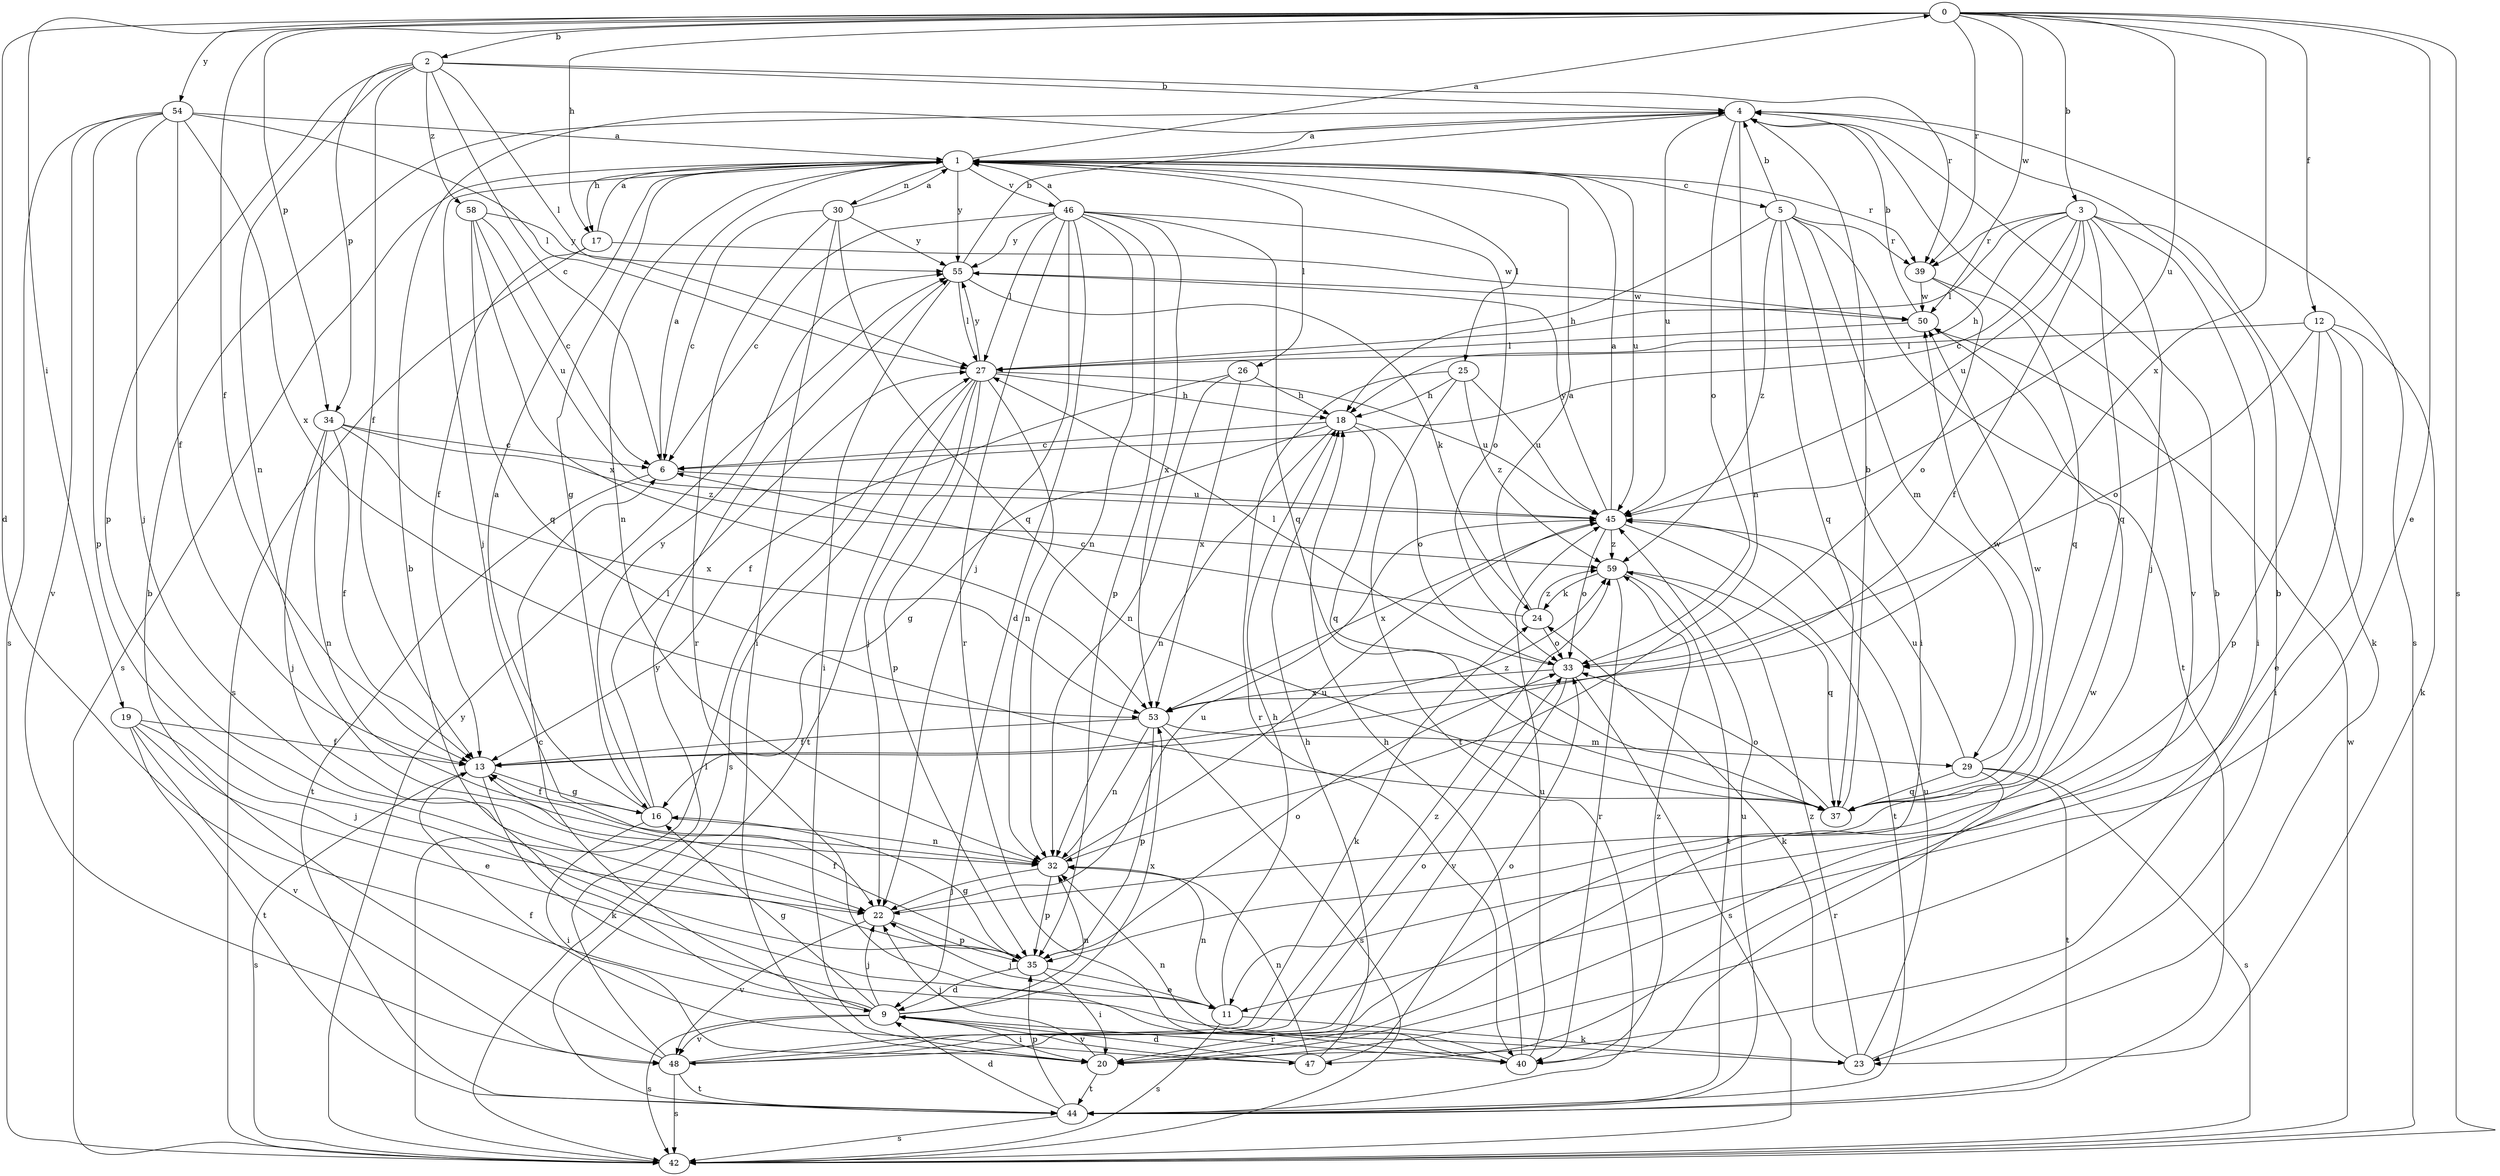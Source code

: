 strict digraph  {
0;
1;
2;
3;
4;
5;
6;
9;
11;
12;
13;
16;
17;
18;
19;
20;
22;
23;
24;
25;
26;
27;
29;
30;
32;
33;
34;
35;
37;
39;
40;
42;
44;
45;
46;
47;
48;
50;
53;
54;
55;
58;
59;
0 -> 2  [label=b];
0 -> 3  [label=b];
0 -> 9  [label=d];
0 -> 11  [label=e];
0 -> 12  [label=f];
0 -> 13  [label=f];
0 -> 17  [label=h];
0 -> 19  [label=i];
0 -> 34  [label=p];
0 -> 39  [label=r];
0 -> 42  [label=s];
0 -> 45  [label=u];
0 -> 50  [label=w];
0 -> 53  [label=x];
0 -> 54  [label=y];
1 -> 0  [label=a];
1 -> 5  [label=c];
1 -> 16  [label=g];
1 -> 17  [label=h];
1 -> 22  [label=j];
1 -> 25  [label=l];
1 -> 26  [label=l];
1 -> 30  [label=n];
1 -> 32  [label=n];
1 -> 39  [label=r];
1 -> 42  [label=s];
1 -> 45  [label=u];
1 -> 46  [label=v];
1 -> 55  [label=y];
2 -> 4  [label=b];
2 -> 6  [label=c];
2 -> 13  [label=f];
2 -> 27  [label=l];
2 -> 32  [label=n];
2 -> 34  [label=p];
2 -> 35  [label=p];
2 -> 39  [label=r];
2 -> 58  [label=z];
3 -> 6  [label=c];
3 -> 13  [label=f];
3 -> 18  [label=h];
3 -> 20  [label=i];
3 -> 22  [label=j];
3 -> 23  [label=k];
3 -> 27  [label=l];
3 -> 37  [label=q];
3 -> 39  [label=r];
3 -> 45  [label=u];
4 -> 1  [label=a];
4 -> 32  [label=n];
4 -> 33  [label=o];
4 -> 42  [label=s];
4 -> 45  [label=u];
4 -> 47  [label=v];
5 -> 4  [label=b];
5 -> 18  [label=h];
5 -> 20  [label=i];
5 -> 29  [label=m];
5 -> 37  [label=q];
5 -> 39  [label=r];
5 -> 44  [label=t];
5 -> 59  [label=z];
6 -> 1  [label=a];
6 -> 44  [label=t];
6 -> 45  [label=u];
9 -> 4  [label=b];
9 -> 6  [label=c];
9 -> 16  [label=g];
9 -> 20  [label=i];
9 -> 22  [label=j];
9 -> 32  [label=n];
9 -> 40  [label=r];
9 -> 42  [label=s];
9 -> 47  [label=v];
9 -> 48  [label=v];
9 -> 53  [label=x];
11 -> 18  [label=h];
11 -> 22  [label=j];
11 -> 23  [label=k];
11 -> 32  [label=n];
11 -> 42  [label=s];
12 -> 11  [label=e];
12 -> 20  [label=i];
12 -> 23  [label=k];
12 -> 27  [label=l];
12 -> 33  [label=o];
12 -> 35  [label=p];
13 -> 16  [label=g];
13 -> 23  [label=k];
13 -> 42  [label=s];
13 -> 59  [label=z];
16 -> 1  [label=a];
16 -> 13  [label=f];
16 -> 20  [label=i];
16 -> 27  [label=l];
16 -> 32  [label=n];
16 -> 55  [label=y];
17 -> 1  [label=a];
17 -> 13  [label=f];
17 -> 42  [label=s];
17 -> 50  [label=w];
18 -> 6  [label=c];
18 -> 16  [label=g];
18 -> 32  [label=n];
18 -> 33  [label=o];
18 -> 37  [label=q];
19 -> 11  [label=e];
19 -> 13  [label=f];
19 -> 22  [label=j];
19 -> 44  [label=t];
19 -> 48  [label=v];
20 -> 4  [label=b];
20 -> 22  [label=j];
20 -> 44  [label=t];
20 -> 50  [label=w];
22 -> 35  [label=p];
22 -> 45  [label=u];
22 -> 48  [label=v];
23 -> 4  [label=b];
23 -> 24  [label=k];
23 -> 45  [label=u];
23 -> 59  [label=z];
24 -> 1  [label=a];
24 -> 6  [label=c];
24 -> 33  [label=o];
24 -> 59  [label=z];
25 -> 18  [label=h];
25 -> 40  [label=r];
25 -> 44  [label=t];
25 -> 45  [label=u];
25 -> 59  [label=z];
26 -> 13  [label=f];
26 -> 18  [label=h];
26 -> 32  [label=n];
26 -> 53  [label=x];
27 -> 18  [label=h];
27 -> 22  [label=j];
27 -> 32  [label=n];
27 -> 35  [label=p];
27 -> 42  [label=s];
27 -> 44  [label=t];
27 -> 45  [label=u];
27 -> 55  [label=y];
29 -> 37  [label=q];
29 -> 40  [label=r];
29 -> 42  [label=s];
29 -> 44  [label=t];
29 -> 45  [label=u];
29 -> 50  [label=w];
30 -> 1  [label=a];
30 -> 6  [label=c];
30 -> 20  [label=i];
30 -> 37  [label=q];
30 -> 40  [label=r];
30 -> 55  [label=y];
32 -> 22  [label=j];
32 -> 35  [label=p];
32 -> 45  [label=u];
33 -> 27  [label=l];
33 -> 42  [label=s];
33 -> 48  [label=v];
33 -> 53  [label=x];
34 -> 6  [label=c];
34 -> 13  [label=f];
34 -> 22  [label=j];
34 -> 32  [label=n];
34 -> 53  [label=x];
34 -> 59  [label=z];
35 -> 9  [label=d];
35 -> 11  [label=e];
35 -> 13  [label=f];
35 -> 16  [label=g];
35 -> 20  [label=i];
35 -> 33  [label=o];
37 -> 4  [label=b];
37 -> 33  [label=o];
37 -> 50  [label=w];
39 -> 33  [label=o];
39 -> 37  [label=q];
39 -> 50  [label=w];
40 -> 18  [label=h];
40 -> 32  [label=n];
40 -> 45  [label=u];
40 -> 59  [label=z];
42 -> 27  [label=l];
42 -> 50  [label=w];
42 -> 55  [label=y];
44 -> 9  [label=d];
44 -> 35  [label=p];
44 -> 42  [label=s];
44 -> 45  [label=u];
45 -> 1  [label=a];
45 -> 33  [label=o];
45 -> 44  [label=t];
45 -> 53  [label=x];
45 -> 55  [label=y];
45 -> 59  [label=z];
46 -> 1  [label=a];
46 -> 6  [label=c];
46 -> 9  [label=d];
46 -> 22  [label=j];
46 -> 27  [label=l];
46 -> 32  [label=n];
46 -> 33  [label=o];
46 -> 35  [label=p];
46 -> 37  [label=q];
46 -> 40  [label=r];
46 -> 53  [label=x];
46 -> 55  [label=y];
47 -> 9  [label=d];
47 -> 13  [label=f];
47 -> 18  [label=h];
47 -> 32  [label=n];
47 -> 33  [label=o];
48 -> 4  [label=b];
48 -> 24  [label=k];
48 -> 33  [label=o];
48 -> 42  [label=s];
48 -> 44  [label=t];
48 -> 55  [label=y];
48 -> 59  [label=z];
50 -> 4  [label=b];
50 -> 27  [label=l];
53 -> 13  [label=f];
53 -> 29  [label=m];
53 -> 32  [label=n];
53 -> 35  [label=p];
53 -> 42  [label=s];
54 -> 1  [label=a];
54 -> 13  [label=f];
54 -> 22  [label=j];
54 -> 27  [label=l];
54 -> 35  [label=p];
54 -> 42  [label=s];
54 -> 48  [label=v];
54 -> 53  [label=x];
55 -> 4  [label=b];
55 -> 20  [label=i];
55 -> 24  [label=k];
55 -> 27  [label=l];
55 -> 50  [label=w];
58 -> 6  [label=c];
58 -> 37  [label=q];
58 -> 45  [label=u];
58 -> 53  [label=x];
58 -> 55  [label=y];
59 -> 24  [label=k];
59 -> 37  [label=q];
59 -> 40  [label=r];
59 -> 44  [label=t];
}
